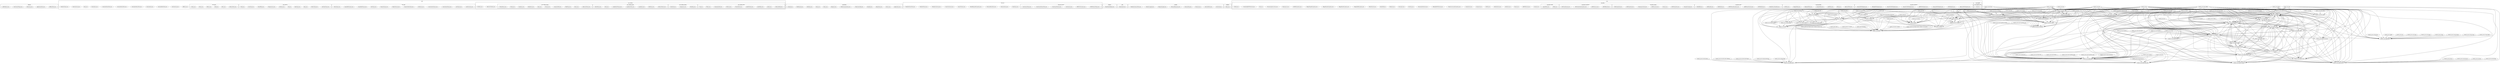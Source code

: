digraph G {
    subgraph cluster_Default {
        graph [ label=Default ];
        "AllPartsTest.java";
        "ApplicationTest.java";
        "Bootstrap.java";
        "DocViewerPlugin.java";
        "JDOMAbout.java";
    }
    subgraph cluster_calc {
        graph [ label=calc ];
        "AllParts.java";
        "CalcGateway.java";
        "CalculateBodyTest.java";
        "CalculateLib.java";
        "CalculateOthersTest.java";
        "CalculatePantsTest.java";
        "CalculateShoesTest.java";
        "Calculation.java";
        "Main.java";
        "PartsGateway.java";
        "WeatherTypes.java";
        subgraph "cluster_calc.clothes" {
            graph [ label="calc.clothes" ];
            "AbstractClothes.java";
            "IClothes.java";
            subgraph "cluster_calc.clothes.body" {
                graph [ label="calc.clothes.body" ];
                "AbstractBody.java";
                "Jacket.java";
                "JacketRain.java";
                "JacketWinter.java";
                "MuscleShirt.java";
                "Pullover.java";
                "SummerJacket.java";
                "TShirt.java";
                "Top.java";
            }
            subgraph "cluster_calc.clothes.others" {
                graph [ label="calc.clothes.others" ];
                "Handbag.java";
                "Sunglasses.java";
                "Umbrella.java";
            }
            subgraph "cluster_calc.clothes.pants" {
                graph [ label="calc.clothes.pants" ];
                "AbstractPants.java";
                "HotPants.java";
                "LongPants.java";
                "LongPantsMan.java";
                "LongPantsWoman.java";
                "Rock.java";
                "ShortPants.java";
            }
            subgraph "cluster_calc.clothes.shoes" {
                graph [ label="calc.clothes.shoes" ];
                "AbstractShoes.java";
                "Boots.java";
                "FlipFlops.java";
                "Gummistiefel.java";
                "Normal.java";
                "Open.java";
                "RainBoots.java";
                "Sneakers.java";
                "Winter.java";
                "WinterBoots.java";
            }
        }
        subgraph "cluster_calc.jaxb" {
            graph [ label="calc.jaxb" ];
            "CalcFunction.java";
            "CalcTypes.java";
            "CalculationParam.java";
            "CalculationParams.java";
            "Collection.java";
            "EnumClothesType.java";
            "ObjectFactory.java";
            "ParamStrings.java";
            "PartType.java";
            "QuantifierParam.java";
            "QuantifierParams.java";
            "WearTypes.java";
        }
        subgraph "cluster_calc.metrics" {
            graph [ label="calc.metrics" ];
            "DayTimeType.java";
            "MetricType.java";
            "Rain.java";
            "RainType.java";
            "Sky.java";
            "SkyType.java";
            "Temperature.java";
            "TimeOfDay.java";
            "UserType.java";
            "Wind.java";
        }
        subgraph "cluster_calc.parts" {
            graph [ label="calc.parts" ];
            "AbstractPart.java";
            "IPart.java";
            "Body.java";
            "Others.java";
            "Pants.java";
            "Shoes.java";
        }
    }
    subgraph cluster_controllers {
        graph [ label=controllers ];
        "Application.java";
        "Charts.java";
        "Klamotten.java";
        "Kontakt.java";
        "MainController.java";
        "PlayDocumentation.java";
        "Request.java";
        "Static.java";
        "Team.java";
        "TestData.java";
        "TestRunner.java";
        "iGoogle.java";
    }
    subgraph cluster_forecast {
        graph [ label=forecast ];
        "Checksum.java";
        "ForecastArray.java";
        "ForecastResultList.java";
        "RwdsRequestException.java";
        "SearchValues.java";
        "UserCitySearch.java";
        "WeatherGateway.java";
        "WeatherParser.java";
        "WeatherParserTest.java";
        subgraph "cluster_forecast.search" {
            graph [ label="forecast.search" ];
            "RWDSSearchType.java";
            "RWDSUrlCreator.java";
            "UserSearch.java";
            "UserSearchParser.java";
            "UserSearchParserTest.java";
            "UserSearchType.java";
        }
    }
    subgraph cluster_helpers {
        graph [ label=helpers ];
        "CheatSheetHelper.java";
    }
    subgraph cluster_java {
        graph [ label=java ];
        subgraph "cluster_java.applet" {
            graph [ label="java.applet" ];
        }
        subgraph "cluster_java.awt" {
            graph [ label="java.awt" ];
            subgraph "cluster_java.awt.event" {
                graph [ label="java.awt.event" ];
            }
            subgraph "cluster_java.awt.image" {
                graph [ label="java.awt.image" ];
            }
        }
        subgraph "cluster_java.io" {
            graph [ label="java.io" ];
        }
        subgraph "cluster_java.lang" {
            graph [ label="java.lang" ];
            subgraph "cluster_java.lang.reflect" {
                graph [ label="java.lang.reflect" ];
            }
        }
        subgraph "cluster_java.math" {
            graph [ label="java.math" ];
        }
        subgraph "cluster_java.net" {
            graph [ label="java.net" ];
        }
        subgraph "cluster_java.nio" {
            graph [ label="java.nio" ];
            subgraph "cluster_java.nio.channels" {
                graph [ label="java.nio.channels" ];
            }
            subgraph "cluster_java.nio.charset" {
                graph [ label="java.nio.charset" ];
            }
        }
        subgraph "cluster_java.rmi" {
            graph [ label="java.rmi" ];
        }
        subgraph "cluster_java.security" {
            graph [ label="java.security" ];
        }
        subgraph "cluster_java.sql" {
            graph [ label="java.sql" ];
        }
        subgraph "cluster_java.text" {
            graph [ label="java.text" ];
        }
        subgraph "cluster_java.util" {
            graph [ label="java.util" ];
            subgraph "cluster_java.util.concurrent" {
                graph [ label="java.util.concurrent" ];
                subgraph "cluster_java.util.concurrent.atomic" {
                    graph [ label="java.util.concurrent.atomic" ];
                }
                subgraph "cluster_java.util.concurrent.locks" {
                    graph [ label="java.util.concurrent.locks" ];
                }
            }
            subgraph "cluster_java.util.jar" {
                graph [ label="java.util.jar" ];
            }
            subgraph "cluster_java.util.logging" {
                graph [ label="java.util.logging" ];
            }
            subgraph "cluster_java.util.regex" {
                graph [ label="java.util.regex" ];
            }
            subgraph "cluster_java.util.zip" {
                graph [ label="java.util.zip" ];
            }
        }
    }
    subgraph cluster_javassist {
        graph [ label=javassist ];
        subgraph "cluster_javassist.runtime" {
            graph [ label="javassist.runtime" ];
        }
    }
    subgraph cluster_javax {
        graph [ label=javax ];
        subgraph "cluster_javax.crypto" {
            graph [ label="javax.crypto" ];
            subgraph "cluster_javax.crypto.spec" {
                graph [ label="javax.crypto.spec" ];
            }
        }
        subgraph "cluster_javax.naming" {
            graph [ label="javax.naming" ];
            subgraph "cluster_javax.naming.directory" {
                graph [ label="javax.naming.directory" ];
            }
            subgraph "cluster_javax.naming.ldap" {
                graph [ label="javax.naming.ldap" ];
            }
            subgraph "cluster_javax.naming.spi" {
                graph [ label="javax.naming.spi" ];
            }
        }
        subgraph "cluster_javax.net" {
            graph [ label="javax.net" ];
            subgraph "cluster_javax.net.ssl" {
                graph [ label="javax.net.ssl" ];
            }
        }
        subgraph "cluster_javax.security" {
            graph [ label="javax.security" ];
            subgraph "cluster_javax.security.auth" {
                graph [ label="javax.security.auth" ];
                subgraph "cluster_javax.security.auth.callback" {
                    graph [ label="javax.security.auth.callback" ];
                }
                subgraph "cluster_javax.security.auth.login" {
                    graph [ label="javax.security.auth.login" ];
                }
            }
            subgraph "cluster_javax.security.cert" {
                graph [ label="javax.security.cert" ];
            }
        }
        subgraph "cluster_javax.servlet" {
            graph [ label="javax.servlet" ];
            subgraph "cluster_javax.servlet.http" {
                graph [ label="javax.servlet.http" ];
            }
        }
        subgraph "cluster_javax.sql" {
            graph [ label="javax.sql" ];
        }
        subgraph "cluster_javax.swing" {
            graph [ label="javax.swing" ];
            subgraph "cluster_javax.swing.border" {
                graph [ label="javax.swing.border" ];
            }
            subgraph "cluster_javax.swing.event" {
                graph [ label="javax.swing.event" ];
            }
            subgraph "cluster_javax.swing.table" {
                graph [ label="javax.swing.table" ];
            }
            subgraph "cluster_javax.swing.tree" {
                graph [ label="javax.swing.tree" ];
            }
        }
        subgraph "cluster_javax.transaction" {
            graph [ label="javax.transaction" ];
            subgraph "cluster_javax.transaction.xa" {
                graph [ label="javax.transaction.xa" ];
            }
        }
        subgraph "cluster_javax.xml" {
            graph [ label="javax.xml" ];
            subgraph "cluster_javax.xml.bind" {
                graph [ label="javax.xml.bind" ];
                subgraph "cluster_javax.xml.bind.util" {
                    graph [ label="javax.xml.bind.util" ];
                }
            }
            subgraph "cluster_javax.xml.parsers" {
                graph [ label="javax.xml.parsers" ];
            }
            subgraph "cluster_javax.xml.stream" {
                graph [ label="javax.xml.stream" ];
            }
            subgraph "cluster_javax.xml.transform" {
                graph [ label="javax.xml.transform" ];
                subgraph "cluster_javax.xml.transform.dom" {
                    graph [ label="javax.xml.transform.dom" ];
                }
                subgraph "cluster_javax.xml.transform.sax" {
                    graph [ label="javax.xml.transform.sax" ];
                }
                subgraph "cluster_javax.xml.transform.stax" {
                    graph [ label="javax.xml.transform.stax" ];
                }
                subgraph "cluster_javax.xml.transform.stream" {
                    graph [ label="javax.xml.transform.stream" ];
                }
            }
        }
    }
    subgraph cluster_jj {
        graph [ label=jj ];
        subgraph "cluster_jj.play" {
            graph [ label="jj.play" ];
            subgraph "cluster_jj.play.org" {
                graph [ label="jj.play.org" ];
                subgraph "cluster_jj.play.org.eclipse" {
                    graph [ label="jj.play.org.eclipse" ];
                    subgraph "cluster_jj.play.org.eclipse.mylyn" {
                        graph [ label="jj.play.org.eclipse.mylyn" ];
                        subgraph "cluster_jj.play.org.eclipse.mylyn.wikitext" {
                            graph [ label="jj.play.org.eclipse.mylyn.wikitext" ];
                            subgraph "cluster_jj.play.org.eclipse.mylyn.wikitext.core" {
                                graph [ label="jj.play.org.eclipse.mylyn.wikitext.core" ];
                                subgraph "cluster_jj.play.org.eclipse.mylyn.wikitext.core.parser" {
                                    graph [ label="jj.play.org.eclipse.mylyn.wikitext.core.parser" ];
                                }
                            }
                            subgraph "cluster_jj.play.org.eclipse.mylyn.wikitext.textile" {
                                graph [ label="jj.play.org.eclipse.mylyn.wikitext.textile" ];
                                subgraph "cluster_jj.play.org.eclipse.mylyn.wikitext.textile.core" {
                                    graph [ label="jj.play.org.eclipse.mylyn.wikitext.textile.core" ];
                                }
                            }
                        }
                    }
                }
            }
        }
    }
    subgraph cluster_jobs {
        graph [ label=jobs ];
        "StatisticJob.java";
    }
    subgraph cluster_models {
        graph [ label=models ];
        "CityCode.java";
        "CityCodeTest.java";
        "Forecast.java";
        "ForecastDay.java";
        "ForecastResponse.java";
        "RequestLogger.java";
        "StatisticLogger.java";
        "WeatherGatewayTest.java";
    }
    subgraph cluster_notifiers {
        graph [ label=notifiers ];
        "Mails.java";
    }
    subgraph cluster_org {
        graph [ label=org ];
        subgraph "cluster_org.apache" {
            graph [ label="org.apache" ];
            subgraph "cluster_org.apache.commons" {
                graph [ label="org.apache.commons" ];
                subgraph "cluster_org.apache.commons.mail" {
                    graph [ label="org.apache.commons.mail" ];
                }
            }
        }
        subgraph "cluster_org.hsqldb" {
            graph [ label="org.hsqldb" ];
            Unknown;
            subgraph "cluster_org.hsqldb.auth" {
                graph [ label="org.hsqldb.auth" ];
                Unknown;
            }
            subgraph "cluster_org.hsqldb.dbinfo" {
                graph [ label="org.hsqldb.dbinfo" ];
                Unknown;
            }
            subgraph "cluster_org.hsqldb.error" {
                graph [ label="org.hsqldb.error" ];
                Unknown;
            }
            subgraph "cluster_org.hsqldb.index" {
                graph [ label="org.hsqldb.index" ];
                Unknown;
            }
            subgraph "cluster_org.hsqldb.jdbc" {
                graph [ label="org.hsqldb.jdbc" ];
                Unknown;
                subgraph "cluster_org.hsqldb.jdbc.pool" {
                    graph [ label="org.hsqldb.jdbc.pool" ];
                    Unknown;
                }
            }
            subgraph "cluster_org.hsqldb.lib" {
                graph [ label="org.hsqldb.lib" ];
                Unknown;
                subgraph "cluster_org.hsqldb.lib.java" {
                    graph [ label="org.hsqldb.lib.java" ];
                    Unknown;
                }
                subgraph "cluster_org.hsqldb.lib.tar" {
                    graph [ label="org.hsqldb.lib.tar" ];
                    Unknown;
                }
            }
            subgraph "cluster_org.hsqldb.navigator" {
                graph [ label="org.hsqldb.navigator" ];
                Unknown;
            }
            subgraph "cluster_org.hsqldb.persist" {
                graph [ label="org.hsqldb.persist" ];
                Unknown;
            }
            subgraph "cluster_org.hsqldb.resources" {
                graph [ label="org.hsqldb.resources" ];
                Unknown;
            }
            subgraph "cluster_org.hsqldb.result" {
                graph [ label="org.hsqldb.result" ];
                Unknown;
            }
            subgraph "cluster_org.hsqldb.rights" {
                graph [ label="org.hsqldb.rights" ];
                Unknown;
            }
            subgraph "cluster_org.hsqldb.rowio" {
                graph [ label="org.hsqldb.rowio" ];
                Unknown;
            }
            subgraph "cluster_org.hsqldb.scriptio" {
                graph [ label="org.hsqldb.scriptio" ];
                Unknown;
            }
            subgraph "cluster_org.hsqldb.server" {
                graph [ label="org.hsqldb.server" ];
                Unknown;
            }
            subgraph "cluster_org.hsqldb.store" {
                graph [ label="org.hsqldb.store" ];
                Unknown;
            }
            subgraph "cluster_org.hsqldb.types" {
                graph [ label="org.hsqldb.types" ];
                Unknown;
            }
            subgraph "cluster_org.hsqldb.util" {
                graph [ label="org.hsqldb.util" ];
                Unknown;
            }
        }
        subgraph "cluster_org.jaxen" {
            graph [ label="org.jaxen" ];
            subgraph "cluster_org.jaxen.jdom" {
                graph [ label="org.jaxen.jdom" ];
            }
        }
        subgraph "cluster_org.jdom" {
            graph [ label="org.jdom" ];
            "Content.java";
            "JDOMFactory.java";
            "Parent.java";
            "Attribute.java";
            "AttributeList.java";
            "CDATA.java";
            "Comment.java";
            "ContentList.java";
            "DataConversionException.java";
            "DefaultJDOMFactory.java";
            "DescendantIterator.java";
            "DocType.java";
            "Document.java";
            "Element.java";
            "EntityRef.java";
            "FilterIterator.java";
            "IllegalAddException.java";
            "IllegalDataException.java";
            "IllegalNameException.java";
            "IllegalTargetException.java";
            "JDOMException.java";
            "Namespace.java";
            "ProcessingInstruction.java";
            "Text.java";
            "UncheckedJDOMFactory.java";
            "Verifier.java";
            subgraph "cluster_org.jdom.adapters" {
                graph [ label="org.jdom.adapters" ];
                "AbstractDOMAdapter.java";
                "DOMAdapter.java";
                "CrimsonDOMAdapter.java";
                "JAXPDOMAdapter.java";
                "OracleV1DOMAdapter.java";
                "OracleV2DOMAdapter.java";
                "XML4JDOMAdapter.java";
                "XercesDOMAdapter.java";
            }
            subgraph "cluster_org.jdom.filter" {
                graph [ label="org.jdom.filter" ];
                "AbstractFilter.java";
                "Filter.java";
                "AndFilter.java";
                "ContentFilter.java";
                "ElementFilter.java";
                "NegateFilter.java";
                "OrFilter.java";
            }
            subgraph "cluster_org.jdom.input" {
                graph [ label="org.jdom.input" ];
                "BuilderErrorHandler.java";
                "DOMBuilder.java";
                "JAXPParserFactory.java";
                "JDOMParseException.java";
                "SAXBuilder.java";
                "SAXHandler.java";
                "TextBuffer.java";
            }
            subgraph "cluster_org.jdom.output" {
                graph [ label="org.jdom.output" ];
                "EscapeStrategy.java";
                "DOMOutputter.java";
                "Format.java";
                "JDOMLocator.java";
                "NamespaceStack.java";
                "SAXOutputter.java";
                "XMLOutputter.java";
            }
            subgraph "cluster_org.jdom.transform" {
                graph [ label="org.jdom.transform" ];
                "JDOMResult.java";
                "JDOMSource.java";
                "XSLTransformException.java";
                "XSLTransformer.java";
            }
            subgraph "cluster_org.jdom.xpath" {
                graph [ label="org.jdom.xpath" ];
                "XPath.java";
                "JaxenXPath.java";
            }
        }
        subgraph "cluster_org.w3c" {
            graph [ label="org.w3c" ];
            subgraph "cluster_org.w3c.dom" {
                graph [ label="org.w3c.dom" ];
                subgraph "cluster_org.w3c.dom.bootstrap" {
                    graph [ label="org.w3c.dom.bootstrap" ];
                }
            }
        }
        subgraph "cluster_org.xml" {
            graph [ label="org.xml" ];
            subgraph "cluster_org.xml.sax" {
                graph [ label="org.xml.sax" ];
                subgraph "cluster_org.xml.sax.ext" {
                    graph [ label="org.xml.sax.ext" ];
                }
                subgraph "cluster_org.xml.sax.helpers" {
                    graph [ label="org.xml.sax.helpers" ];
                }
            }
        }
    }
    subgraph cluster_play {
        graph [ label=play ];
        subgraph "cluster_play.cache" {
            graph [ label="play.cache" ];
        }
        subgraph "cluster_play.classloading" {
            graph [ label="play.classloading" ];
            subgraph "cluster_play.classloading.enhancers" {
                graph [ label="play.classloading.enhancers" ];
            }
        }
        subgraph "cluster_play.db" {
            graph [ label="play.db" ];
            subgraph "cluster_play.db.jpa" {
                graph [ label="play.db.jpa" ];
            }
        }
        subgraph "cluster_play.i18n" {
            graph [ label="play.i18n" ];
        }
        subgraph "cluster_play.jobs" {
            graph [ label="play.jobs" ];
        }
        subgraph "cluster_play.libs" {
            graph [ label="play.libs" ];
        }
        subgraph "cluster_play.mvc" {
            graph [ label="play.mvc" ];
            subgraph "cluster_play.mvc.results" {
                graph [ label="play.mvc.results" ];
            }
        }
        subgraph "cluster_play.templates" {
            graph [ label="play.templates" ];
        }
        subgraph "cluster_play.test" {
            graph [ label="play.test" ];
        }
        subgraph "cluster_play.utils" {
            graph [ label="play.utils" ];
        }
        subgraph "cluster_play.vfs" {
            graph [ label="play.vfs" ];
        }
    }
    subgraph cluster_Default {
        graph [ label=Default ];
        "AllPartsTest.java";
        "ApplicationTest.java";
        "Bootstrap.java";
        "DocViewerPlugin.java";
        "JDOMAbout.java";
    }
    subgraph cluster_calc {
        graph [ label=calc ];
        "AllParts.java";
        "CalcGateway.java";
        "CalculateBodyTest.java";
        "CalculateLib.java";
        "CalculateOthersTest.java";
        "CalculatePantsTest.java";
        "CalculateShoesTest.java";
        "Calculation.java";
        "Main.java";
        "PartsGateway.java";
        "WeatherTypes.java";
        subgraph "cluster_calc.clothes" {
            graph [ label="calc.clothes" ];
            "AbstractClothes.java";
            "IClothes.java";
            subgraph "cluster_calc.clothes.body" {
                graph [ label="calc.clothes.body" ];
                "AbstractBody.java";
                "Jacket.java";
                "JacketRain.java";
                "JacketWinter.java";
                "MuscleShirt.java";
                "Pullover.java";
                "SummerJacket.java";
                "TShirt.java";
                "Top.java";
            }
            subgraph "cluster_calc.clothes.others" {
                graph [ label="calc.clothes.others" ];
                "Handbag.java";
                "Sunglasses.java";
                "Umbrella.java";
            }
            subgraph "cluster_calc.clothes.pants" {
                graph [ label="calc.clothes.pants" ];
                "AbstractPants.java";
                "HotPants.java";
                "LongPants.java";
                "LongPantsMan.java";
                "LongPantsWoman.java";
                "Rock.java";
                "ShortPants.java";
            }
            subgraph "cluster_calc.clothes.shoes" {
                graph [ label="calc.clothes.shoes" ];
                "AbstractShoes.java";
                "Boots.java";
                "FlipFlops.java";
                "Gummistiefel.java";
                "Normal.java";
                "Open.java";
                "RainBoots.java";
                "Sneakers.java";
                "Winter.java";
                "WinterBoots.java";
            }
        }
        subgraph "cluster_calc.jaxb" {
            graph [ label="calc.jaxb" ];
            "CalcFunction.java";
            "CalcTypes.java";
            "CalculationParam.java";
            "CalculationParams.java";
            "Collection.java";
            "EnumClothesType.java";
            "ObjectFactory.java";
            "ParamStrings.java";
            "PartType.java";
            "QuantifierParam.java";
            "QuantifierParams.java";
            "WearTypes.java";
        }
        subgraph "cluster_calc.metrics" {
            graph [ label="calc.metrics" ];
            "DayTimeType.java";
            "MetricType.java";
            "Rain.java";
            "RainType.java";
            "Sky.java";
            "SkyType.java";
            "Temperature.java";
            "TimeOfDay.java";
            "UserType.java";
            "Wind.java";
        }
        subgraph "cluster_calc.parts" {
            graph [ label="calc.parts" ];
            "AbstractPart.java";
            "IPart.java";
            "Body.java";
            "Others.java";
            "Pants.java";
            "Shoes.java";
        }
    }
    subgraph cluster_controllers {
        graph [ label=controllers ];
        "Application.java";
        "Charts.java";
        "Klamotten.java";
        "Kontakt.java";
        "MainController.java";
        "PlayDocumentation.java";
        "Request.java";
        "Static.java";
        "Team.java";
        "TestData.java";
        "TestRunner.java";
        "iGoogle.java";
    }
    subgraph cluster_forecast {
        graph [ label=forecast ];
        "Checksum.java";
        "ForecastArray.java";
        "ForecastResultList.java";
        "RwdsRequestException.java";
        "SearchValues.java";
        "UserCitySearch.java";
        "WeatherGateway.java";
        "WeatherParser.java";
        "WeatherParserTest.java";
        subgraph "cluster_forecast.search" {
            graph [ label="forecast.search" ];
            "RWDSSearchType.java";
            "RWDSUrlCreator.java";
            "UserSearch.java";
            "UserSearchParser.java";
            "UserSearchParserTest.java";
            "UserSearchType.java";
        }
    }
    subgraph cluster_helpers {
        graph [ label=helpers ];
        "CheatSheetHelper.java";
    }
    subgraph cluster_java {
        graph [ label=java ];
        subgraph "cluster_java.applet" {
            graph [ label="java.applet" ];
        }
        subgraph "cluster_java.awt" {
            graph [ label="java.awt" ];
            subgraph "cluster_java.awt.event" {
                graph [ label="java.awt.event" ];
            }
            subgraph "cluster_java.awt.image" {
                graph [ label="java.awt.image" ];
            }
        }
        subgraph "cluster_java.io" {
            graph [ label="java.io" ];
        }
        subgraph "cluster_java.lang" {
            graph [ label="java.lang" ];
            subgraph "cluster_java.lang.reflect" {
                graph [ label="java.lang.reflect" ];
            }
        }
        subgraph "cluster_java.math" {
            graph [ label="java.math" ];
        }
        subgraph "cluster_java.net" {
            graph [ label="java.net" ];
        }
        subgraph "cluster_java.nio" {
            graph [ label="java.nio" ];
            subgraph "cluster_java.nio.channels" {
                graph [ label="java.nio.channels" ];
            }
            subgraph "cluster_java.nio.charset" {
                graph [ label="java.nio.charset" ];
            }
        }
        subgraph "cluster_java.rmi" {
            graph [ label="java.rmi" ];
        }
        subgraph "cluster_java.security" {
            graph [ label="java.security" ];
        }
        subgraph "cluster_java.sql" {
            graph [ label="java.sql" ];
        }
        subgraph "cluster_java.text" {
            graph [ label="java.text" ];
        }
        subgraph "cluster_java.util" {
            graph [ label="java.util" ];
            subgraph "cluster_java.util.concurrent" {
                graph [ label="java.util.concurrent" ];
                subgraph "cluster_java.util.concurrent.atomic" {
                    graph [ label="java.util.concurrent.atomic" ];
                }
                subgraph "cluster_java.util.concurrent.locks" {
                    graph [ label="java.util.concurrent.locks" ];
                }
            }
            subgraph "cluster_java.util.jar" {
                graph [ label="java.util.jar" ];
            }
            subgraph "cluster_java.util.logging" {
                graph [ label="java.util.logging" ];
            }
            subgraph "cluster_java.util.regex" {
                graph [ label="java.util.regex" ];
            }
            subgraph "cluster_java.util.zip" {
                graph [ label="java.util.zip" ];
            }
        }
    }
    subgraph cluster_javassist {
        graph [ label=javassist ];
        subgraph "cluster_javassist.runtime" {
            graph [ label="javassist.runtime" ];
        }
    }
    subgraph cluster_javax {
        graph [ label=javax ];
        subgraph "cluster_javax.crypto" {
            graph [ label="javax.crypto" ];
            subgraph "cluster_javax.crypto.spec" {
                graph [ label="javax.crypto.spec" ];
            }
        }
        subgraph "cluster_javax.naming" {
            graph [ label="javax.naming" ];
            subgraph "cluster_javax.naming.directory" {
                graph [ label="javax.naming.directory" ];
            }
            subgraph "cluster_javax.naming.ldap" {
                graph [ label="javax.naming.ldap" ];
            }
            subgraph "cluster_javax.naming.spi" {
                graph [ label="javax.naming.spi" ];
            }
        }
        subgraph "cluster_javax.net" {
            graph [ label="javax.net" ];
            subgraph "cluster_javax.net.ssl" {
                graph [ label="javax.net.ssl" ];
            }
        }
        subgraph "cluster_javax.security" {
            graph [ label="javax.security" ];
            subgraph "cluster_javax.security.auth" {
                graph [ label="javax.security.auth" ];
                subgraph "cluster_javax.security.auth.callback" {
                    graph [ label="javax.security.auth.callback" ];
                }
                subgraph "cluster_javax.security.auth.login" {
                    graph [ label="javax.security.auth.login" ];
                }
            }
            subgraph "cluster_javax.security.cert" {
                graph [ label="javax.security.cert" ];
            }
        }
        subgraph "cluster_javax.servlet" {
            graph [ label="javax.servlet" ];
            subgraph "cluster_javax.servlet.http" {
                graph [ label="javax.servlet.http" ];
            }
        }
        subgraph "cluster_javax.sql" {
            graph [ label="javax.sql" ];
        }
        subgraph "cluster_javax.swing" {
            graph [ label="javax.swing" ];
            subgraph "cluster_javax.swing.border" {
                graph [ label="javax.swing.border" ];
            }
            subgraph "cluster_javax.swing.event" {
                graph [ label="javax.swing.event" ];
            }
            subgraph "cluster_javax.swing.table" {
                graph [ label="javax.swing.table" ];
            }
            subgraph "cluster_javax.swing.tree" {
                graph [ label="javax.swing.tree" ];
            }
        }
        subgraph "cluster_javax.transaction" {
            graph [ label="javax.transaction" ];
            subgraph "cluster_javax.transaction.xa" {
                graph [ label="javax.transaction.xa" ];
            }
        }
        subgraph "cluster_javax.xml" {
            graph [ label="javax.xml" ];
            subgraph "cluster_javax.xml.bind" {
                graph [ label="javax.xml.bind" ];
                subgraph "cluster_javax.xml.bind.util" {
                    graph [ label="javax.xml.bind.util" ];
                }
            }
            subgraph "cluster_javax.xml.parsers" {
                graph [ label="javax.xml.parsers" ];
            }
            subgraph "cluster_javax.xml.stream" {
                graph [ label="javax.xml.stream" ];
            }
            subgraph "cluster_javax.xml.transform" {
                graph [ label="javax.xml.transform" ];
                subgraph "cluster_javax.xml.transform.dom" {
                    graph [ label="javax.xml.transform.dom" ];
                }
                subgraph "cluster_javax.xml.transform.sax" {
                    graph [ label="javax.xml.transform.sax" ];
                }
                subgraph "cluster_javax.xml.transform.stax" {
                    graph [ label="javax.xml.transform.stax" ];
                }
                subgraph "cluster_javax.xml.transform.stream" {
                    graph [ label="javax.xml.transform.stream" ];
                }
            }
        }
    }
    subgraph cluster_jj {
        graph [ label=jj ];
        subgraph "cluster_jj.play" {
            graph [ label="jj.play" ];
            subgraph "cluster_jj.play.org" {
                graph [ label="jj.play.org" ];
                subgraph "cluster_jj.play.org.eclipse" {
                    graph [ label="jj.play.org.eclipse" ];
                    subgraph "cluster_jj.play.org.eclipse.mylyn" {
                        graph [ label="jj.play.org.eclipse.mylyn" ];
                        subgraph "cluster_jj.play.org.eclipse.mylyn.wikitext" {
                            graph [ label="jj.play.org.eclipse.mylyn.wikitext" ];
                            subgraph "cluster_jj.play.org.eclipse.mylyn.wikitext.core" {
                                graph [ label="jj.play.org.eclipse.mylyn.wikitext.core" ];
                                subgraph "cluster_jj.play.org.eclipse.mylyn.wikitext.core.parser" {
                                    graph [ label="jj.play.org.eclipse.mylyn.wikitext.core.parser" ];
                                }
                            }
                            subgraph "cluster_jj.play.org.eclipse.mylyn.wikitext.textile" {
                                graph [ label="jj.play.org.eclipse.mylyn.wikitext.textile" ];
                                subgraph "cluster_jj.play.org.eclipse.mylyn.wikitext.textile.core" {
                                    graph [ label="jj.play.org.eclipse.mylyn.wikitext.textile.core" ];
                                }
                            }
                        }
                    }
                }
            }
        }
    }
    subgraph cluster_jobs {
        graph [ label=jobs ];
        "StatisticJob.java";
    }
    subgraph cluster_models {
        graph [ label=models ];
        "CityCode.java";
        "CityCodeTest.java";
        "Forecast.java";
        "ForecastDay.java";
        "ForecastResponse.java";
        "RequestLogger.java";
        "StatisticLogger.java";
        "WeatherGatewayTest.java";
    }
    subgraph cluster_notifiers {
        graph [ label=notifiers ];
        "Mails.java";
    }
    subgraph cluster_org {
        graph [ label=org ];
        subgraph "cluster_org.apache" {
            graph [ label="org.apache" ];
            subgraph "cluster_org.apache.commons" {
                graph [ label="org.apache.commons" ];
                subgraph "cluster_org.apache.commons.mail" {
                    graph [ label="org.apache.commons.mail" ];
                }
            }
        }
        subgraph "cluster_org.hsqldb" {
            graph [ label="org.hsqldb" ];
            Unknown;
            subgraph "cluster_org.hsqldb.auth" {
                graph [ label="org.hsqldb.auth" ];
                Unknown;
            }
            subgraph "cluster_org.hsqldb.dbinfo" {
                graph [ label="org.hsqldb.dbinfo" ];
                Unknown;
            }
            subgraph "cluster_org.hsqldb.error" {
                graph [ label="org.hsqldb.error" ];
                Unknown;
            }
            subgraph "cluster_org.hsqldb.index" {
                graph [ label="org.hsqldb.index" ];
                Unknown;
            }
            subgraph "cluster_org.hsqldb.jdbc" {
                graph [ label="org.hsqldb.jdbc" ];
                Unknown;
                subgraph "cluster_org.hsqldb.jdbc.pool" {
                    graph [ label="org.hsqldb.jdbc.pool" ];
                    Unknown;
                }
            }
            subgraph "cluster_org.hsqldb.lib" {
                graph [ label="org.hsqldb.lib" ];
                Unknown;
                subgraph "cluster_org.hsqldb.lib.java" {
                    graph [ label="org.hsqldb.lib.java" ];
                    Unknown;
                }
                subgraph "cluster_org.hsqldb.lib.tar" {
                    graph [ label="org.hsqldb.lib.tar" ];
                    Unknown;
                }
            }
            subgraph "cluster_org.hsqldb.navigator" {
                graph [ label="org.hsqldb.navigator" ];
                Unknown;
            }
            subgraph "cluster_org.hsqldb.persist" {
                graph [ label="org.hsqldb.persist" ];
                Unknown;
            }
            subgraph "cluster_org.hsqldb.resources" {
                graph [ label="org.hsqldb.resources" ];
                Unknown;
            }
            subgraph "cluster_org.hsqldb.result" {
                graph [ label="org.hsqldb.result" ];
                Unknown;
            }
            subgraph "cluster_org.hsqldb.rights" {
                graph [ label="org.hsqldb.rights" ];
                Unknown;
            }
            subgraph "cluster_org.hsqldb.rowio" {
                graph [ label="org.hsqldb.rowio" ];
                Unknown;
            }
            subgraph "cluster_org.hsqldb.scriptio" {
                graph [ label="org.hsqldb.scriptio" ];
                Unknown;
            }
            subgraph "cluster_org.hsqldb.server" {
                graph [ label="org.hsqldb.server" ];
                Unknown;
            }
            subgraph "cluster_org.hsqldb.store" {
                graph [ label="org.hsqldb.store" ];
                Unknown;
            }
            subgraph "cluster_org.hsqldb.types" {
                graph [ label="org.hsqldb.types" ];
                Unknown;
            }
            subgraph "cluster_org.hsqldb.util" {
                graph [ label="org.hsqldb.util" ];
                Unknown;
            }
        }
        subgraph "cluster_org.jaxen" {
            graph [ label="org.jaxen" ];
            subgraph "cluster_org.jaxen.jdom" {
                graph [ label="org.jaxen.jdom" ];
            }
        }
        subgraph "cluster_org.jdom" {
            graph [ label="org.jdom" ];
            "Content.java";
            "JDOMFactory.java";
            "Parent.java";
            "Attribute.java";
            "AttributeList.java";
            "CDATA.java";
            "Comment.java";
            "ContentList.java";
            "DataConversionException.java";
            "DefaultJDOMFactory.java";
            "DescendantIterator.java";
            "DocType.java";
            "Document.java";
            "Element.java";
            "EntityRef.java";
            "FilterIterator.java";
            "IllegalAddException.java";
            "IllegalDataException.java";
            "IllegalNameException.java";
            "IllegalTargetException.java";
            "JDOMException.java";
            "Namespace.java";
            "ProcessingInstruction.java";
            "Text.java";
            "UncheckedJDOMFactory.java";
            "Verifier.java";
            subgraph "cluster_org.jdom.adapters" {
                graph [ label="org.jdom.adapters" ];
                "AbstractDOMAdapter.java";
                "DOMAdapter.java";
                "CrimsonDOMAdapter.java";
                "JAXPDOMAdapter.java";
                "OracleV1DOMAdapter.java";
                "OracleV2DOMAdapter.java";
                "XML4JDOMAdapter.java";
                "XercesDOMAdapter.java";
            }
            subgraph "cluster_org.jdom.filter" {
                graph [ label="org.jdom.filter" ];
                "AbstractFilter.java";
                "Filter.java";
                "AndFilter.java";
                "ContentFilter.java";
                "ElementFilter.java";
                "NegateFilter.java";
                "OrFilter.java";
            }
            subgraph "cluster_org.jdom.input" {
                graph [ label="org.jdom.input" ];
                "BuilderErrorHandler.java";
                "DOMBuilder.java";
                "JAXPParserFactory.java";
                "JDOMParseException.java";
                "SAXBuilder.java";
                "SAXHandler.java";
                "TextBuffer.java";
            }
            subgraph "cluster_org.jdom.output" {
                graph [ label="org.jdom.output" ];
                "EscapeStrategy.java";
                "DOMOutputter.java";
                "Format.java";
                "JDOMLocator.java";
                "NamespaceStack.java";
                "SAXOutputter.java";
                "XMLOutputter.java";
            }
            subgraph "cluster_org.jdom.transform" {
                graph [ label="org.jdom.transform" ];
                "JDOMResult.java";
                "JDOMSource.java";
                "XSLTransformException.java";
                "XSLTransformer.java";
            }
            subgraph "cluster_org.jdom.xpath" {
                graph [ label="org.jdom.xpath" ];
                "XPath.java";
                "JaxenXPath.java";
            }
        }
        subgraph "cluster_org.w3c" {
            graph [ label="org.w3c" ];
            subgraph "cluster_org.w3c.dom" {
                graph [ label="org.w3c.dom" ];
                subgraph "cluster_org.w3c.dom.bootstrap" {
                    graph [ label="org.w3c.dom.bootstrap" ];
                }
            }
        }
        subgraph "cluster_org.xml" {
            graph [ label="org.xml" ];
            subgraph "cluster_org.xml.sax" {
                graph [ label="org.xml.sax" ];
                subgraph "cluster_org.xml.sax.ext" {
                    graph [ label="org.xml.sax.ext" ];
                }
                subgraph "cluster_org.xml.sax.helpers" {
                    graph [ label="org.xml.sax.helpers" ];
                }
            }
        }
    }
    subgraph cluster_play {
        graph [ label=play ];
        subgraph "cluster_play.cache" {
            graph [ label="play.cache" ];
        }
        subgraph "cluster_play.classloading" {
            graph [ label="play.classloading" ];
            subgraph "cluster_play.classloading.enhancers" {
                graph [ label="play.classloading.enhancers" ];
            }
        }
        subgraph "cluster_play.db" {
            graph [ label="play.db" ];
            subgraph "cluster_play.db.jpa" {
                graph [ label="play.db.jpa" ];
            }
        }
        subgraph "cluster_play.i18n" {
            graph [ label="play.i18n" ];
        }
        subgraph "cluster_play.jobs" {
            graph [ label="play.jobs" ];
        }
        subgraph "cluster_play.libs" {
            graph [ label="play.libs" ];
        }
        subgraph "cluster_play.mvc" {
            graph [ label="play.mvc" ];
            subgraph "cluster_play.mvc.results" {
                graph [ label="play.mvc.results" ];
            }
        }
        subgraph "cluster_play.templates" {
            graph [ label="play.templates" ];
        }
        subgraph "cluster_play.test" {
            graph [ label="play.test" ];
        }
        subgraph "cluster_play.utils" {
            graph [ label="play.utils" ];
        }
        subgraph "cluster_play.vfs" {
            graph [ label="play.vfs" ];
        }
    }
    cluster_calc -> cluster_Default;
    cluster_calc -> "cluster_calc.clothes.body";
    cluster_calc -> "cluster_calc.clothes.others";
    cluster_calc -> "cluster_calc.clothes.pants";
    cluster_calc -> "cluster_calc.clothes.shoes";
    cluster_calc -> cluster_controllers;
    "cluster_java.io" -> cluster_Default;
    "cluster_java.io" -> cluster_calc;
    "cluster_java.io" -> "cluster_calc.clothes";
    "cluster_java.io" -> cluster_controllers;
    "cluster_java.io" -> cluster_forecast;
    "cluster_java.io" -> "cluster_forecast.search";
    "cluster_java.io" -> cluster_helpers;
    "cluster_java.io" -> "cluster_org.hsqldb";
    "cluster_java.io" -> "cluster_org.hsqldb.auth";
    "cluster_java.io" -> "cluster_org.hsqldb.dbinfo";
    "cluster_java.io" -> "cluster_org.hsqldb.error";
    "cluster_java.io" -> "cluster_org.hsqldb.index";
    "cluster_java.io" -> "cluster_org.hsqldb.jdbc";
    "cluster_java.io" -> "cluster_org.hsqldb.jdbc.pool";
    "cluster_java.io" -> "cluster_org.hsqldb.lib";
    "cluster_java.io" -> "cluster_org.hsqldb.lib.java";
    "cluster_java.io" -> "cluster_org.hsqldb.lib.tar";
    "cluster_java.io" -> "cluster_org.hsqldb.navigator";
    "cluster_java.io" -> "cluster_org.hsqldb.persist";
    "cluster_java.io" -> "cluster_org.hsqldb.result";
    "cluster_java.io" -> "cluster_org.hsqldb.rowio";
    "cluster_java.io" -> "cluster_org.hsqldb.scriptio";
    "cluster_java.io" -> "cluster_org.hsqldb.server";
    "cluster_java.io" -> "cluster_org.hsqldb.types";
    "cluster_java.io" -> "cluster_org.hsqldb.util";
    "cluster_java.io" -> "cluster_org.jdom";
    "cluster_java.io" -> "cluster_org.jdom.adapters";
    "cluster_java.io" -> "cluster_org.jdom.filter";
    "cluster_java.io" -> "cluster_org.jdom.input";
    "cluster_java.io" -> "cluster_org.jdom.output";
    "cluster_java.io" -> "cluster_org.jdom.transform";
    "cluster_java.io" -> "cluster_org.jdom.xpath";
    "cluster_java.lang" -> cluster_Default;
    "cluster_java.lang" -> cluster_calc;
    "cluster_java.lang" -> "cluster_calc.clothes";
    "cluster_java.lang" -> "cluster_calc.clothes.body";
    "cluster_java.lang" -> "cluster_calc.clothes.others";
    "cluster_java.lang" -> "cluster_calc.clothes.pants";
    "cluster_java.lang" -> "cluster_calc.clothes.shoes";
    "cluster_java.lang" -> "cluster_calc.jaxb";
    "cluster_java.lang" -> "cluster_calc.metrics";
    "cluster_java.lang" -> "cluster_calc.parts";
    "cluster_java.lang" -> cluster_controllers;
    "cluster_java.lang" -> cluster_forecast;
    "cluster_java.lang" -> "cluster_forecast.search";
    "cluster_java.lang" -> cluster_helpers;
    "cluster_java.lang" -> cluster_jobs;
    "cluster_java.lang" -> cluster_models;
    "cluster_java.lang" -> cluster_notifiers;
    "cluster_java.lang" -> "cluster_org.hsqldb";
    "cluster_java.lang" -> "cluster_org.hsqldb.auth";
    "cluster_java.lang" -> "cluster_org.hsqldb.dbinfo";
    "cluster_java.lang" -> "cluster_org.hsqldb.error";
    "cluster_java.lang" -> "cluster_org.hsqldb.index";
    "cluster_java.lang" -> "cluster_org.hsqldb.jdbc";
    "cluster_java.lang" -> "cluster_org.hsqldb.jdbc.pool";
    "cluster_java.lang" -> "cluster_org.hsqldb.lib";
    "cluster_java.lang" -> "cluster_org.hsqldb.lib.java";
    "cluster_java.lang" -> "cluster_org.hsqldb.lib.tar";
    "cluster_java.lang" -> "cluster_org.hsqldb.navigator";
    "cluster_java.lang" -> "cluster_org.hsqldb.persist";
    "cluster_java.lang" -> "cluster_org.hsqldb.resources";
    "cluster_java.lang" -> "cluster_org.hsqldb.result";
    "cluster_java.lang" -> "cluster_org.hsqldb.rights";
    "cluster_java.lang" -> "cluster_org.hsqldb.rowio";
    "cluster_java.lang" -> "cluster_org.hsqldb.scriptio";
    "cluster_java.lang" -> "cluster_org.hsqldb.server";
    "cluster_java.lang" -> "cluster_org.hsqldb.store";
    "cluster_java.lang" -> "cluster_org.hsqldb.types";
    "cluster_java.lang" -> "cluster_org.hsqldb.util";
    "cluster_java.lang" -> "cluster_org.jdom";
    "cluster_java.lang" -> "cluster_org.jdom.adapters";
    "cluster_java.lang" -> "cluster_org.jdom.filter";
    "cluster_java.lang" -> "cluster_org.jdom.input";
    "cluster_java.lang" -> "cluster_org.jdom.output";
    "cluster_java.lang" -> "cluster_org.jdom.transform";
    "cluster_java.lang" -> "cluster_org.jdom.xpath";
    "cluster_java.util" -> cluster_Default;
    "cluster_java.util" -> cluster_calc;
    "cluster_java.util" -> "cluster_calc.clothes";
    "cluster_java.util" -> "cluster_calc.jaxb";
    "cluster_java.util" -> "cluster_calc.parts";
    "cluster_java.util" -> cluster_controllers;
    "cluster_java.util" -> cluster_forecast;
    "cluster_java.util" -> cluster_helpers;
    "cluster_java.util" -> cluster_jobs;
    "cluster_java.util" -> cluster_models;
    "cluster_java.util" -> cluster_notifiers;
    "cluster_java.util" -> "cluster_org.hsqldb";
    "cluster_java.util" -> "cluster_org.hsqldb.auth";
    "cluster_java.util" -> "cluster_org.hsqldb.dbinfo";
    "cluster_java.util" -> "cluster_org.hsqldb.jdbc";
    "cluster_java.util" -> "cluster_org.hsqldb.jdbc.pool";
    "cluster_java.util" -> "cluster_org.hsqldb.lib";
    "cluster_java.util" -> "cluster_org.hsqldb.lib.java";
    "cluster_java.util" -> "cluster_org.hsqldb.lib.tar";
    "cluster_java.util" -> "cluster_org.hsqldb.navigator";
    "cluster_java.util" -> "cluster_org.hsqldb.persist";
    "cluster_java.util" -> "cluster_org.hsqldb.resources";
    "cluster_java.util" -> "cluster_org.hsqldb.server";
    "cluster_java.util" -> "cluster_org.hsqldb.store";
    "cluster_java.util" -> "cluster_org.hsqldb.types";
    "cluster_java.util" -> "cluster_org.hsqldb.util";
    "cluster_java.util" -> "cluster_org.jdom";
    "cluster_java.util" -> "cluster_org.jdom.input";
    "cluster_java.util" -> "cluster_org.jdom.output";
    "cluster_java.util" -> "cluster_org.jdom.transform";
    "cluster_java.util" -> "cluster_org.jdom.xpath";
    "cluster_java.util.jar" -> cluster_Default;
    "cluster_org.jdom" -> cluster_Default;
    "cluster_org.jdom" -> cluster_forecast;
    "cluster_org.jdom" -> "cluster_org.jdom.adapters";
    "cluster_org.jdom" -> "cluster_org.jdom.filter";
    "cluster_org.jdom" -> "cluster_org.jdom.input";
    "cluster_org.jdom" -> "cluster_org.jdom.output";
    "cluster_org.jdom" -> "cluster_org.jdom.transform";
    "cluster_org.jdom" -> "cluster_org.jdom.xpath";
    "cluster_org.jdom.input" -> cluster_Default;
    "cluster_org.jdom.input" -> cluster_forecast;
    "cluster_org.jdom.input" -> "cluster_org.jdom.adapters";
    "cluster_org.jdom.input" -> "cluster_org.jdom.transform";
    cluster_play -> cluster_Default;
    cluster_play -> "cluster_calc.clothes";
    cluster_play -> cluster_controllers;
    cluster_play -> cluster_forecast;
    cluster_play -> "cluster_forecast.search";
    cluster_play -> cluster_helpers;
    cluster_play -> cluster_notifiers;
    "cluster_play.classloading.enhancers" -> cluster_Default;
    "cluster_play.classloading.enhancers" -> cluster_calc;
    "cluster_play.classloading.enhancers" -> cluster_controllers;
    "cluster_play.classloading.enhancers" -> cluster_forecast;
    "cluster_play.classloading.enhancers" -> cluster_models;
    "cluster_play.classloading.enhancers" -> cluster_notifiers;
    "cluster_play.jobs" -> cluster_Default;
    "cluster_play.jobs" -> cluster_jobs;
    "cluster_play.libs" -> cluster_Default;
    "cluster_play.libs" -> cluster_controllers;
    "cluster_play.libs" -> cluster_jobs;
    "cluster_play.mvc" -> cluster_Default;
    "cluster_play.mvc" -> cluster_controllers;
    "cluster_play.mvc" -> cluster_models;
    "cluster_play.mvc" -> cluster_notifiers;
    "cluster_play.test" -> cluster_Default;
    "cluster_play.test" -> cluster_calc;
    "cluster_play.test" -> cluster_controllers;
    "cluster_play.test" -> cluster_forecast;
    "cluster_play.test" -> "cluster_forecast.search";
    "cluster_play.test" -> cluster_models;
    "cluster_play.vfs" -> cluster_Default;
    "cluster_play.vfs" -> cluster_controllers;
    "cluster_calc.clothes" -> cluster_calc;
    "cluster_calc.clothes" -> "cluster_calc.clothes.body";
    "cluster_calc.clothes" -> "cluster_calc.clothes.others";
    "cluster_calc.clothes" -> "cluster_calc.clothes.pants";
    "cluster_calc.clothes" -> "cluster_calc.clothes.shoes";
    "cluster_calc.clothes" -> "cluster_calc.parts";
    "cluster_calc.clothes" -> cluster_controllers;
    "cluster_calc.jaxb" -> cluster_calc;
    "cluster_calc.metrics" -> cluster_calc;
    "cluster_calc.metrics" -> "cluster_calc.clothes";
    "cluster_calc.metrics" -> "cluster_calc.clothes.body";
    "cluster_calc.metrics" -> "cluster_calc.clothes.others";
    "cluster_calc.metrics" -> "cluster_calc.clothes.pants";
    "cluster_calc.metrics" -> "cluster_calc.clothes.shoes";
    "cluster_calc.metrics" -> "cluster_calc.parts";
    "cluster_calc.metrics" -> cluster_controllers;
    "cluster_calc.metrics" -> cluster_models;
    "cluster_calc.parts" -> cluster_calc;
    "cluster_calc.parts" -> cluster_controllers;
    "cluster_java.math" -> cluster_calc;
    "cluster_java.math" -> "cluster_calc.jaxb";
    "cluster_java.math" -> "cluster_org.hsqldb";
    "cluster_java.math" -> "cluster_org.hsqldb.jdbc";
    "cluster_java.math" -> "cluster_org.hsqldb.lib.java";
    "cluster_java.math" -> "cluster_org.hsqldb.rowio";
    "cluster_java.math" -> "cluster_org.hsqldb.store";
    "cluster_java.math" -> "cluster_org.hsqldb.types";
    "cluster_javax.xml.bind" -> cluster_calc;
    "cluster_play.i18n" -> "cluster_calc.clothes";
    "cluster_play.utils" -> "cluster_calc.clothes";
    "cluster_play.utils" -> cluster_controllers;
    "cluster_calc.clothes.body" -> "cluster_calc.parts";
    "cluster_calc.clothes.others" -> "cluster_calc.parts";
    "cluster_calc.clothes.pants" -> "cluster_calc.parts";
    "cluster_calc.clothes.shoes" -> "cluster_calc.parts";
    cluster_forecast -> cluster_controllers;
    cluster_forecast -> "cluster_forecast.search";
    "cluster_forecast.search" -> cluster_controllers;
    "cluster_forecast.search" -> cluster_forecast;
    "cluster_forecast.search" -> cluster_models;
    cluster_helpers -> cluster_controllers;
    "cluster_java.text" -> cluster_controllers;
    "cluster_java.text" -> cluster_jobs;
    "cluster_java.text" -> cluster_models;
    "cluster_java.text" -> "cluster_org.hsqldb";
    "cluster_java.text" -> "cluster_org.hsqldb.lib";
    "cluster_java.text" -> "cluster_org.hsqldb.lib.tar";
    "cluster_java.text" -> "cluster_org.hsqldb.persist";
    "cluster_java.text" -> "cluster_org.hsqldb.types";
    "cluster_java.text" -> "cluster_org.hsqldb.util";
    "cluster_javassist.runtime" -> cluster_controllers;
    "cluster_jj.play.org.eclipse.mylyn.wikitext.core.parser" -> cluster_controllers;
    "cluster_jj.play.org.eclipse.mylyn.wikitext.textile.core" -> cluster_controllers;
    cluster_models -> cluster_controllers;
    cluster_models -> cluster_forecast;
    cluster_notifiers -> cluster_controllers;
    "cluster_play.cache" -> cluster_controllers;
    "cluster_play.mvc.results" -> cluster_controllers;
    "cluster_play.templates" -> cluster_controllers;
    "cluster_java.net" -> cluster_forecast;
    "cluster_java.net" -> "cluster_forecast.search";
    "cluster_java.net" -> "cluster_org.hsqldb";
    "cluster_java.net" -> "cluster_org.hsqldb.jdbc";
    "cluster_java.net" -> "cluster_org.hsqldb.jdbc.pool";
    "cluster_java.net" -> "cluster_org.hsqldb.lib";
    "cluster_java.net" -> "cluster_org.hsqldb.server";
    "cluster_java.net" -> "cluster_org.jdom.input";
    "cluster_java.security" -> cluster_forecast;
    "cluster_java.security" -> "cluster_forecast.search";
    "cluster_java.security" -> "cluster_org.hsqldb.auth";
    "cluster_java.security" -> "cluster_org.hsqldb.dbinfo";
    "cluster_java.security" -> "cluster_org.hsqldb.lib";
    "cluster_java.security" -> "cluster_org.hsqldb.persist";
    "cluster_java.security" -> "cluster_org.hsqldb.server";
    "cluster_java.security" -> "cluster_org.hsqldb.util";
    "cluster_play.db.jpa" -> cluster_forecast;
    "cluster_play.db.jpa" -> cluster_models;
    "cluster_java.sql" -> cluster_jobs;
    "cluster_java.sql" -> "cluster_org.hsqldb";
    "cluster_java.sql" -> "cluster_org.hsqldb.auth";
    "cluster_java.sql" -> "cluster_org.hsqldb.jdbc";
    "cluster_java.sql" -> "cluster_org.hsqldb.jdbc.pool";
    "cluster_java.sql" -> "cluster_org.hsqldb.lib";
    "cluster_java.sql" -> "cluster_org.hsqldb.lib.java";
    "cluster_java.sql" -> "cluster_org.hsqldb.rowio";
    "cluster_java.sql" -> "cluster_org.hsqldb.server";
    "cluster_java.sql" -> "cluster_org.hsqldb.types";
    "cluster_java.sql" -> "cluster_org.hsqldb.util";
    "cluster_java.sql" -> "cluster_org.jdom";
    "cluster_org.apache.commons.mail" -> cluster_jobs;
    "cluster_play.db" -> cluster_jobs;
    "cluster_java.lang.reflect" -> "cluster_org.hsqldb";
    "cluster_java.lang.reflect" -> "cluster_org.hsqldb.dbinfo";
    "cluster_java.lang.reflect" -> "cluster_org.hsqldb.jdbc";
    "cluster_java.lang.reflect" -> "cluster_org.hsqldb.lib";
    "cluster_java.lang.reflect" -> "cluster_org.hsqldb.persist";
    "cluster_java.lang.reflect" -> "cluster_org.hsqldb.resources";
    "cluster_java.lang.reflect" -> "cluster_org.hsqldb.server";
    "cluster_java.lang.reflect" -> "cluster_org.hsqldb.util";
    "cluster_java.lang.reflect" -> "cluster_org.jdom";
    "cluster_java.lang.reflect" -> "cluster_org.jdom.adapters";
    "cluster_java.lang.reflect" -> "cluster_org.jdom.input";
    "cluster_java.lang.reflect" -> "cluster_org.jdom.output";
    "cluster_java.lang.reflect" -> "cluster_org.jdom.xpath";
    "cluster_java.util.concurrent.atomic" -> "cluster_org.hsqldb";
    "cluster_java.util.concurrent.locks" -> "cluster_org.hsqldb";
    "cluster_java.util.concurrent.locks" -> "cluster_org.hsqldb.index";
    "cluster_java.util.concurrent.locks" -> "cluster_org.hsqldb.lib";
    "cluster_java.util.concurrent.locks" -> "cluster_org.hsqldb.persist";
    "cluster_java.util.regex" -> "cluster_org.hsqldb";
    "cluster_java.util.regex" -> "cluster_org.hsqldb.auth";
    "cluster_java.util.regex" -> "cluster_org.hsqldb.lib";
    "cluster_java.util.regex" -> "cluster_org.hsqldb.lib.tar";
    "cluster_org.hsqldb.dbinfo" -> "cluster_org.hsqldb";
    "cluster_org.hsqldb.dbinfo" -> "cluster_org.hsqldb.persist";
    "cluster_org.hsqldb.error" -> "cluster_org.hsqldb";
    "cluster_org.hsqldb.error" -> "cluster_org.hsqldb.index";
    "cluster_org.hsqldb.error" -> "cluster_org.hsqldb.jdbc";
    "cluster_org.hsqldb.error" -> "cluster_org.hsqldb.jdbc.pool";
    "cluster_org.hsqldb.error" -> "cluster_org.hsqldb.navigator";
    "cluster_org.hsqldb.error" -> "cluster_org.hsqldb.persist";
    "cluster_org.hsqldb.error" -> "cluster_org.hsqldb.result";
    "cluster_org.hsqldb.error" -> "cluster_org.hsqldb.rights";
    "cluster_org.hsqldb.error" -> "cluster_org.hsqldb.rowio";
    "cluster_org.hsqldb.error" -> "cluster_org.hsqldb.scriptio";
    "cluster_org.hsqldb.error" -> "cluster_org.hsqldb.server";
    "cluster_org.hsqldb.error" -> "cluster_org.hsqldb.types";
    "cluster_org.hsqldb.index" -> "cluster_org.hsqldb";
    "cluster_org.hsqldb.index" -> "cluster_org.hsqldb.dbinfo";
    "cluster_org.hsqldb.index" -> "cluster_org.hsqldb.navigator";
    "cluster_org.hsqldb.index" -> "cluster_org.hsqldb.persist";
    "cluster_org.hsqldb.jdbc" -> "cluster_org.hsqldb";
    "cluster_org.hsqldb.jdbc" -> "cluster_org.hsqldb.auth";
    "cluster_org.hsqldb.jdbc" -> "cluster_org.hsqldb.jdbc.pool";
    "cluster_org.hsqldb.jdbc" -> "cluster_org.hsqldb.server";
    "cluster_org.hsqldb.jdbc" -> "cluster_org.hsqldb.types";
    "cluster_org.hsqldb.lib" -> "cluster_org.hsqldb";
    "cluster_org.hsqldb.lib" -> "cluster_org.hsqldb.auth";
    "cluster_org.hsqldb.lib" -> "cluster_org.hsqldb.dbinfo";
    "cluster_org.hsqldb.lib" -> "cluster_org.hsqldb.error";
    "cluster_org.hsqldb.lib" -> "cluster_org.hsqldb.index";
    "cluster_org.hsqldb.lib" -> "cluster_org.hsqldb.jdbc";
    "cluster_org.hsqldb.lib" -> "cluster_org.hsqldb.jdbc.pool";
    "cluster_org.hsqldb.lib" -> "cluster_org.hsqldb.lib.tar";
    "cluster_org.hsqldb.lib" -> "cluster_org.hsqldb.navigator";
    "cluster_org.hsqldb.lib" -> "cluster_org.hsqldb.persist";
    "cluster_org.hsqldb.lib" -> "cluster_org.hsqldb.resources";
    "cluster_org.hsqldb.lib" -> "cluster_org.hsqldb.result";
    "cluster_org.hsqldb.lib" -> "cluster_org.hsqldb.rights";
    "cluster_org.hsqldb.lib" -> "cluster_org.hsqldb.rowio";
    "cluster_org.hsqldb.lib" -> "cluster_org.hsqldb.scriptio";
    "cluster_org.hsqldb.lib" -> "cluster_org.hsqldb.server";
    "cluster_org.hsqldb.lib" -> "cluster_org.hsqldb.store";
    "cluster_org.hsqldb.lib" -> "cluster_org.hsqldb.types";
    "cluster_org.hsqldb.lib" -> "cluster_org.hsqldb.util";
    "cluster_org.hsqldb.lib.java" -> "cluster_org.hsqldb";
    "cluster_org.hsqldb.lib.java" -> "cluster_org.hsqldb.jdbc";
    "cluster_org.hsqldb.lib.java" -> "cluster_org.hsqldb.lib";
    "cluster_org.hsqldb.lib.java" -> "cluster_org.hsqldb.persist";
    "cluster_org.hsqldb.lib.java" -> "cluster_org.hsqldb.rowio";
    "cluster_org.hsqldb.lib.java" -> "cluster_org.hsqldb.server";
    "cluster_org.hsqldb.lib.java" -> "cluster_org.hsqldb.types";
    "cluster_org.hsqldb.lib.java" -> "cluster_org.hsqldb.util";
    "cluster_org.hsqldb.navigator" -> "cluster_org.hsqldb";
    "cluster_org.hsqldb.navigator" -> "cluster_org.hsqldb.index";
    "cluster_org.hsqldb.navigator" -> "cluster_org.hsqldb.jdbc";
    "cluster_org.hsqldb.navigator" -> "cluster_org.hsqldb.persist";
    "cluster_org.hsqldb.navigator" -> "cluster_org.hsqldb.result";
    "cluster_org.hsqldb.navigator" -> "cluster_org.hsqldb.scriptio";
    "cluster_org.hsqldb.navigator" -> "cluster_org.hsqldb.server";
    "cluster_org.hsqldb.persist" -> "cluster_org.hsqldb";
    "cluster_org.hsqldb.persist" -> "cluster_org.hsqldb.dbinfo";
    "cluster_org.hsqldb.persist" -> "cluster_org.hsqldb.index";
    "cluster_org.hsqldb.persist" -> "cluster_org.hsqldb.jdbc";
    "cluster_org.hsqldb.persist" -> "cluster_org.hsqldb.navigator";
    "cluster_org.hsqldb.persist" -> "cluster_org.hsqldb.result";
    "cluster_org.hsqldb.persist" -> "cluster_org.hsqldb.rowio";
    "cluster_org.hsqldb.persist" -> "cluster_org.hsqldb.scriptio";
    "cluster_org.hsqldb.persist" -> "cluster_org.hsqldb.server";
    "cluster_org.hsqldb.persist" -> "cluster_org.hsqldb.types";
    "cluster_org.hsqldb.result" -> "cluster_org.hsqldb";
    "cluster_org.hsqldb.result" -> "cluster_org.hsqldb.error";
    "cluster_org.hsqldb.result" -> "cluster_org.hsqldb.jdbc";
    "cluster_org.hsqldb.result" -> "cluster_org.hsqldb.navigator";
    "cluster_org.hsqldb.result" -> "cluster_org.hsqldb.persist";
    "cluster_org.hsqldb.result" -> "cluster_org.hsqldb.rights";
    "cluster_org.hsqldb.result" -> "cluster_org.hsqldb.scriptio";
    "cluster_org.hsqldb.result" -> "cluster_org.hsqldb.server";
    "cluster_org.hsqldb.result" -> "cluster_org.hsqldb.types";
    "cluster_org.hsqldb.rights" -> "cluster_org.hsqldb";
    "cluster_org.hsqldb.rights" -> "cluster_org.hsqldb.dbinfo";
    "cluster_org.hsqldb.rights" -> "cluster_org.hsqldb.index";
    "cluster_org.hsqldb.rights" -> "cluster_org.hsqldb.persist";
    "cluster_org.hsqldb.rights" -> "cluster_org.hsqldb.types";
    "cluster_org.hsqldb.rowio" -> "cluster_org.hsqldb";
    "cluster_org.hsqldb.rowio" -> "cluster_org.hsqldb.index";
    "cluster_org.hsqldb.rowio" -> "cluster_org.hsqldb.navigator";
    "cluster_org.hsqldb.rowio" -> "cluster_org.hsqldb.persist";
    "cluster_org.hsqldb.rowio" -> "cluster_org.hsqldb.result";
    "cluster_org.hsqldb.rowio" -> "cluster_org.hsqldb.scriptio";
    "cluster_org.hsqldb.rowio" -> "cluster_org.hsqldb.server";
    "cluster_org.hsqldb.scriptio" -> "cluster_org.hsqldb";
    "cluster_org.hsqldb.scriptio" -> "cluster_org.hsqldb.persist";
    "cluster_org.hsqldb.server" -> "cluster_org.hsqldb";
    "cluster_org.hsqldb.store" -> "cluster_org.hsqldb";
    "cluster_org.hsqldb.store" -> "cluster_org.hsqldb.dbinfo";
    "cluster_org.hsqldb.store" -> "cluster_org.hsqldb.lib";
    "cluster_org.hsqldb.store" -> "cluster_org.hsqldb.persist";
    "cluster_org.hsqldb.store" -> "cluster_org.hsqldb.result";
    "cluster_org.hsqldb.store" -> "cluster_org.hsqldb.rowio";
    "cluster_org.hsqldb.store" -> "cluster_org.hsqldb.scriptio";
    "cluster_org.hsqldb.store" -> "cluster_org.hsqldb.server";
    "cluster_org.hsqldb.store" -> "cluster_org.hsqldb.types";
    "cluster_org.hsqldb.types" -> "cluster_org.hsqldb";
    "cluster_org.hsqldb.types" -> "cluster_org.hsqldb.auth";
    "cluster_org.hsqldb.types" -> "cluster_org.hsqldb.dbinfo";
    "cluster_org.hsqldb.types" -> "cluster_org.hsqldb.index";
    "cluster_org.hsqldb.types" -> "cluster_org.hsqldb.jdbc";
    "cluster_org.hsqldb.types" -> "cluster_org.hsqldb.navigator";
    "cluster_org.hsqldb.types" -> "cluster_org.hsqldb.persist";
    "cluster_org.hsqldb.types" -> "cluster_org.hsqldb.result";
    "cluster_org.hsqldb.types" -> "cluster_org.hsqldb.rights";
    "cluster_org.hsqldb.types" -> "cluster_org.hsqldb.rowio";
    "cluster_org.hsqldb.types" -> "cluster_org.hsqldb.scriptio";
    "cluster_org.hsqldb.types" -> "cluster_org.hsqldb.server";
    "cluster_org.hsqldb.types" -> "cluster_org.hsqldb.store";
    "cluster_javax.naming" -> "cluster_org.hsqldb.auth";
    "cluster_javax.naming" -> "cluster_org.hsqldb.jdbc";
    "cluster_javax.naming" -> "cluster_org.hsqldb.jdbc.pool";
    "cluster_javax.naming.directory" -> "cluster_org.hsqldb.auth";
    "cluster_javax.naming.ldap" -> "cluster_org.hsqldb.auth";
    "cluster_javax.security.auth" -> "cluster_org.hsqldb.auth";
    "cluster_javax.security.auth.callback" -> "cluster_org.hsqldb.auth";
    "cluster_javax.security.auth.login" -> "cluster_org.hsqldb.auth";
    "cluster_org.hsqldb" -> "cluster_org.hsqldb.dbinfo";
    "cluster_org.hsqldb" -> "cluster_org.hsqldb.error";
    "cluster_org.hsqldb" -> "cluster_org.hsqldb.index";
    "cluster_org.hsqldb" -> "cluster_org.hsqldb.jdbc";
    "cluster_org.hsqldb" -> "cluster_org.hsqldb.jdbc.pool";
    "cluster_org.hsqldb" -> "cluster_org.hsqldb.lib";
    "cluster_org.hsqldb" -> "cluster_org.hsqldb.navigator";
    "cluster_org.hsqldb" -> "cluster_org.hsqldb.persist";
    "cluster_org.hsqldb" -> "cluster_org.hsqldb.result";
    "cluster_org.hsqldb" -> "cluster_org.hsqldb.rights";
    "cluster_org.hsqldb" -> "cluster_org.hsqldb.rowio";
    "cluster_org.hsqldb" -> "cluster_org.hsqldb.scriptio";
    "cluster_org.hsqldb" -> "cluster_org.hsqldb.server";
    "cluster_org.hsqldb" -> "cluster_org.hsqldb.types";
    "cluster_org.hsqldb.resources" -> "cluster_org.hsqldb.dbinfo";
    "cluster_org.hsqldb.resources" -> "cluster_org.hsqldb.error";
    "cluster_org.hsqldb.resources" -> "cluster_org.hsqldb.server";
    "cluster_java.nio" -> "cluster_org.hsqldb.jdbc";
    "cluster_java.nio" -> "cluster_org.hsqldb.persist";
    "cluster_java.nio.charset" -> "cluster_org.hsqldb.jdbc";
    "cluster_java.nio.charset" -> "cluster_org.hsqldb.lib";
    "cluster_java.util.concurrent" -> "cluster_org.hsqldb.jdbc";
    "cluster_java.util.concurrent" -> "cluster_org.hsqldb.lib";
    "cluster_java.util.logging" -> "cluster_org.hsqldb.jdbc";
    "cluster_java.util.logging" -> "cluster_org.hsqldb.lib";
    "cluster_java.util.zip" -> "cluster_org.hsqldb.jdbc";
    "cluster_java.util.zip" -> "cluster_org.hsqldb.lib";
    "cluster_java.util.zip" -> "cluster_org.hsqldb.lib.tar";
    "cluster_java.util.zip" -> "cluster_org.hsqldb.scriptio";
    "cluster_javax.naming.spi" -> "cluster_org.hsqldb.jdbc";
    "cluster_javax.sql" -> "cluster_org.hsqldb.jdbc";
    "cluster_javax.sql" -> "cluster_org.hsqldb.jdbc.pool";
    "cluster_javax.xml.bind.util" -> "cluster_org.hsqldb.jdbc";
    "cluster_javax.xml.parsers" -> "cluster_org.hsqldb.jdbc";
    "cluster_javax.xml.parsers" -> "cluster_org.jdom.input";
    "cluster_javax.xml.stream" -> "cluster_org.hsqldb.jdbc";
    "cluster_javax.xml.transform" -> "cluster_org.hsqldb.jdbc";
    "cluster_javax.xml.transform" -> "cluster_org.jdom.output";
    "cluster_javax.xml.transform" -> "cluster_org.jdom.transform";
    "cluster_javax.xml.transform.dom" -> "cluster_org.hsqldb.jdbc";
    "cluster_javax.xml.transform.sax" -> "cluster_org.hsqldb.jdbc";
    "cluster_javax.xml.transform.sax" -> "cluster_org.jdom.transform";
    "cluster_javax.xml.transform.stax" -> "cluster_org.hsqldb.jdbc";
    "cluster_javax.xml.transform.stream" -> "cluster_org.hsqldb.jdbc";
    "cluster_javax.xml.transform.stream" -> "cluster_org.jdom.transform";
    "cluster_org.w3c.dom" -> "cluster_org.hsqldb.jdbc";
    "cluster_org.w3c.dom" -> "cluster_org.jdom.adapters";
    "cluster_org.w3c.dom" -> "cluster_org.jdom.input";
    "cluster_org.w3c.dom" -> "cluster_org.jdom.output";
    "cluster_org.w3c.dom.bootstrap" -> "cluster_org.hsqldb.jdbc";
    "cluster_org.xml.sax" -> "cluster_org.hsqldb.jdbc";
    "cluster_org.xml.sax" -> "cluster_org.jdom";
    "cluster_org.xml.sax" -> "cluster_org.jdom.adapters";
    "cluster_org.xml.sax" -> "cluster_org.jdom.input";
    "cluster_org.xml.sax" -> "cluster_org.jdom.output";
    "cluster_org.xml.sax" -> "cluster_org.jdom.transform";
    "cluster_javax.transaction.xa" -> "cluster_org.hsqldb.jdbc.pool";
    "cluster_java.nio.channels" -> "cluster_org.hsqldb.persist";
    "cluster_javax.crypto" -> "cluster_org.hsqldb.persist";
    "cluster_javax.crypto.spec" -> "cluster_org.hsqldb.persist";
    "cluster_org.hsqldb.lib.tar" -> "cluster_org.hsqldb.persist";
    "cluster_javax.net.ssl" -> "cluster_org.hsqldb.server";
    "cluster_javax.security.cert" -> "cluster_org.hsqldb.server";
    "cluster_javax.servlet" -> "cluster_org.hsqldb.server";
    "cluster_javax.servlet.http" -> "cluster_org.hsqldb.server";
    "cluster_java.applet" -> "cluster_org.hsqldb.util";
    "cluster_java.awt" -> "cluster_org.hsqldb.util";
    "cluster_java.awt.event" -> "cluster_org.hsqldb.util";
    "cluster_java.awt.image" -> "cluster_org.hsqldb.util";
    "cluster_javax.swing" -> "cluster_org.hsqldb.util";
    "cluster_javax.swing.border" -> "cluster_org.hsqldb.util";
    "cluster_javax.swing.event" -> "cluster_org.hsqldb.util";
    "cluster_javax.swing.table" -> "cluster_org.hsqldb.util";
    "cluster_javax.swing.tree" -> "cluster_org.hsqldb.util";
    "cluster_java.rmi" -> "cluster_org.jdom";
    "cluster_org.jdom.filter" -> "cluster_org.jdom";
    "cluster_org.jdom.output" -> "cluster_org.jdom";
    "cluster_org.jdom.output" -> "cluster_org.jdom.transform";
    "cluster_org.xml.sax.ext" -> "cluster_org.jdom.input";
    "cluster_org.xml.sax.ext" -> "cluster_org.jdom.output";
    "cluster_org.xml.sax.ext" -> "cluster_org.jdom.transform";
    "cluster_org.xml.sax.helpers" -> "cluster_org.jdom.input";
    "cluster_org.xml.sax.helpers" -> "cluster_org.jdom.output";
    "cluster_org.xml.sax.helpers" -> "cluster_org.jdom.transform";
    "cluster_org.jdom.adapters" -> "cluster_org.jdom.output";
    "cluster_org.jaxen" -> "cluster_org.jdom.xpath";
    "cluster_org.jaxen.jdom" -> "cluster_org.jdom.xpath";
}
